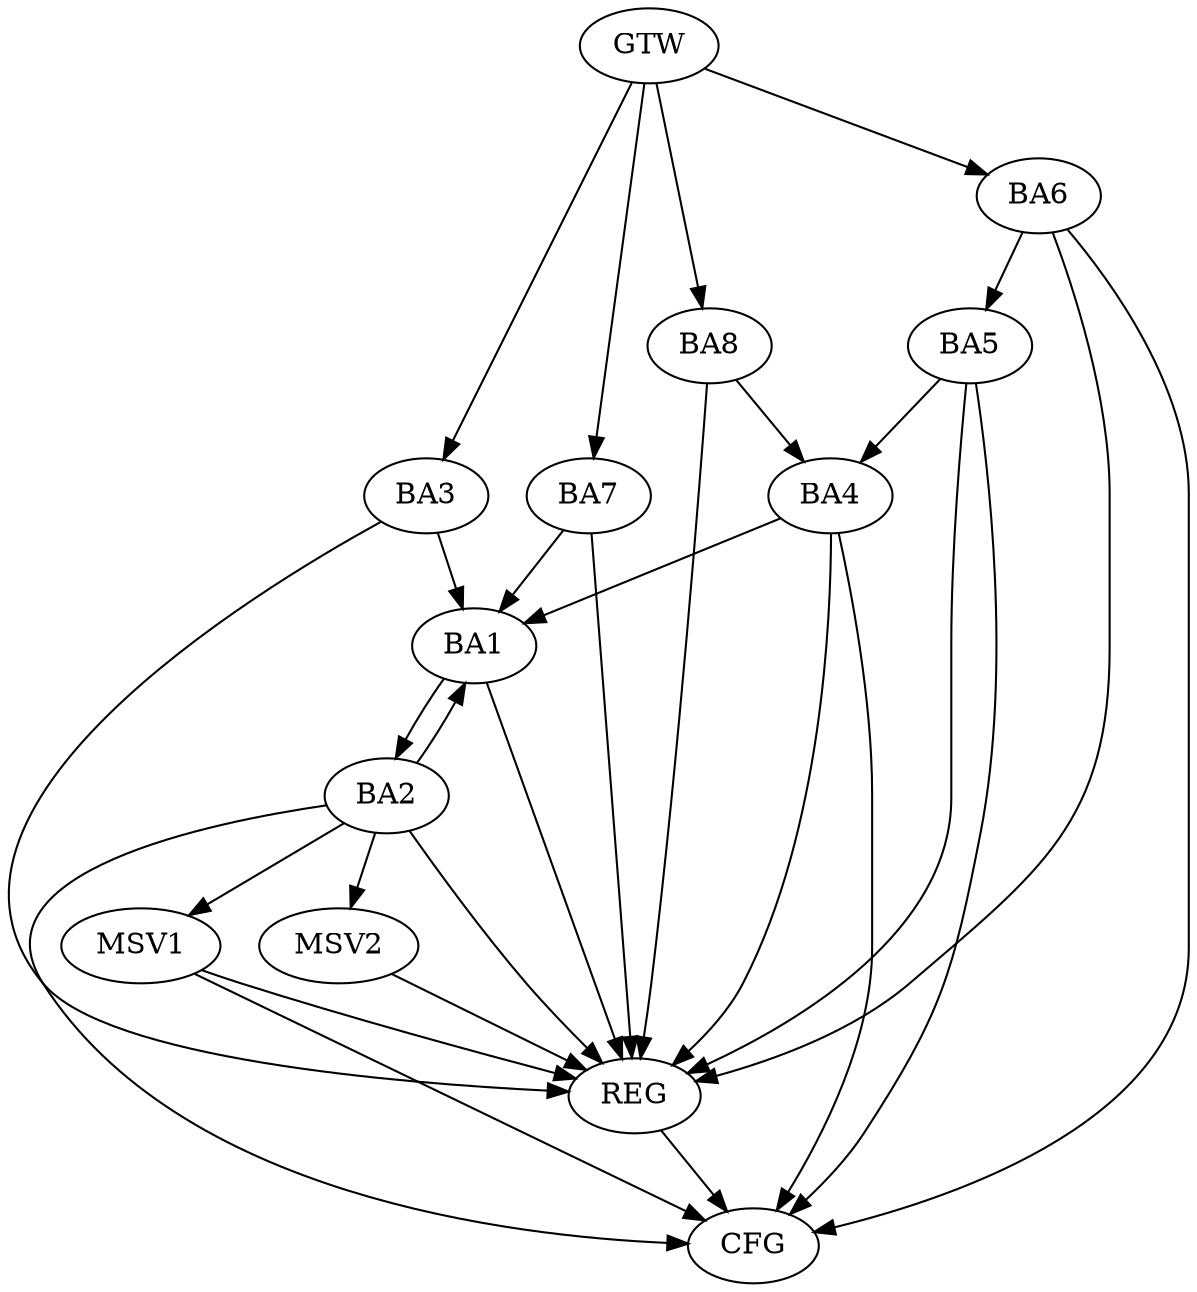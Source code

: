 strict digraph G {
  BA1 [ label="BA1" ];
  BA2 [ label="BA2" ];
  BA3 [ label="BA3" ];
  BA4 [ label="BA4" ];
  BA5 [ label="BA5" ];
  BA6 [ label="BA6" ];
  BA7 [ label="BA7" ];
  BA8 [ label="BA8" ];
  GTW [ label="GTW" ];
  REG [ label="REG" ];
  CFG [ label="CFG" ];
  MSV1 [ label="MSV1" ];
  MSV2 [ label="MSV2" ];
  BA1 -> BA2;
  BA2 -> BA1;
  BA3 -> BA1;
  BA4 -> BA1;
  BA5 -> BA4;
  BA6 -> BA5;
  BA7 -> BA1;
  BA8 -> BA4;
  GTW -> BA3;
  GTW -> BA6;
  GTW -> BA7;
  GTW -> BA8;
  BA1 -> REG;
  BA2 -> REG;
  BA3 -> REG;
  BA4 -> REG;
  BA5 -> REG;
  BA6 -> REG;
  BA7 -> REG;
  BA8 -> REG;
  BA2 -> CFG;
  BA6 -> CFG;
  BA5 -> CFG;
  BA4 -> CFG;
  REG -> CFG;
  BA2 -> MSV1;
  BA2 -> MSV2;
  MSV1 -> REG;
  MSV1 -> CFG;
  MSV2 -> REG;
}
